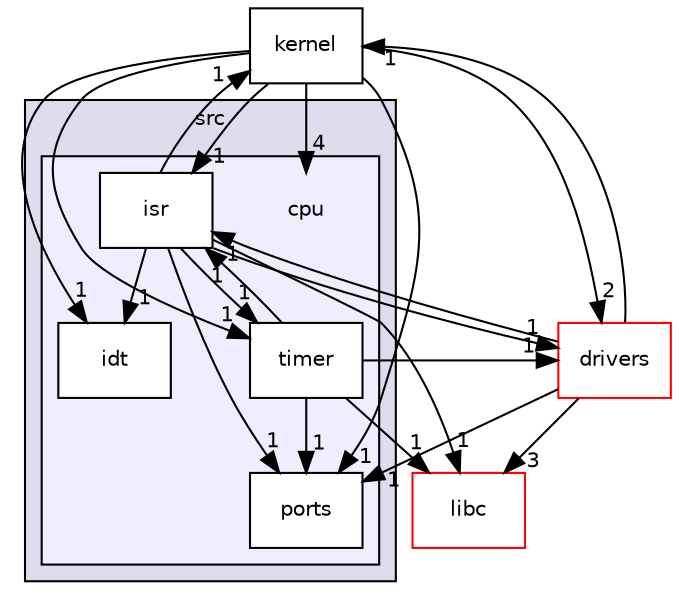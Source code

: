 digraph "cpu" {
  compound=true
  node [ fontsize="10", fontname="Helvetica"];
  edge [ labelfontsize="10", labelfontname="Helvetica"];
  subgraph clusterdir_68267d1309a1af8e8297ef4c3efbcdba {
    graph [ bgcolor="#ddddee", pencolor="black", label="src" fontname="Helvetica", fontsize="10", URL="dir_68267d1309a1af8e8297ef4c3efbcdba.html"]
  subgraph clusterdir_2c61f424fd391396db977702a2beee9a {
    graph [ bgcolor="#eeeeff", pencolor="black", label="" URL="dir_2c61f424fd391396db977702a2beee9a.html"];
    dir_2c61f424fd391396db977702a2beee9a [shape=plaintext label="cpu"];
    dir_b8fba0c08241b0113b084727575db003 [shape=box label="idt" color="black" fillcolor="white" style="filled" URL="dir_b8fba0c08241b0113b084727575db003.html"];
    dir_d85c0bd49d09a08181cca22f1e0ce4ad [shape=box label="isr" color="black" fillcolor="white" style="filled" URL="dir_d85c0bd49d09a08181cca22f1e0ce4ad.html"];
    dir_e266c7f037ab78d14f0ec21f60afd006 [shape=box label="ports" color="black" fillcolor="white" style="filled" URL="dir_e266c7f037ab78d14f0ec21f60afd006.html"];
    dir_d7010e9eafbef0d0e5225c9fde77693d [shape=box label="timer" color="black" fillcolor="white" style="filled" URL="dir_d7010e9eafbef0d0e5225c9fde77693d.html"];
  }
  }
  dir_cbd7f246bdf7dc0a50281a272327e6ed [shape=box label="kernel" URL="dir_cbd7f246bdf7dc0a50281a272327e6ed.html"];
  dir_c718a368270b13c54d94892d20736f45 [shape=box label="drivers" fillcolor="white" style="filled" color="red" URL="dir_c718a368270b13c54d94892d20736f45.html"];
  dir_ee3448fa1dc3d93b4fb7d6fba5be0d5c [shape=box label="libc" fillcolor="white" style="filled" color="red" URL="dir_ee3448fa1dc3d93b4fb7d6fba5be0d5c.html"];
  dir_cbd7f246bdf7dc0a50281a272327e6ed->dir_e266c7f037ab78d14f0ec21f60afd006 [headlabel="1", labeldistance=1.5 headhref="dir_000010_000013.html"];
  dir_cbd7f246bdf7dc0a50281a272327e6ed->dir_d7010e9eafbef0d0e5225c9fde77693d [headlabel="1", labeldistance=1.5 headhref="dir_000010_000015.html"];
  dir_cbd7f246bdf7dc0a50281a272327e6ed->dir_2c61f424fd391396db977702a2beee9a [headlabel="4", labeldistance=1.5 headhref="dir_000010_000007.html"];
  dir_cbd7f246bdf7dc0a50281a272327e6ed->dir_d85c0bd49d09a08181cca22f1e0ce4ad [headlabel="1", labeldistance=1.5 headhref="dir_000010_000009.html"];
  dir_cbd7f246bdf7dc0a50281a272327e6ed->dir_c718a368270b13c54d94892d20736f45 [headlabel="2", labeldistance=1.5 headhref="dir_000010_000003.html"];
  dir_cbd7f246bdf7dc0a50281a272327e6ed->dir_b8fba0c08241b0113b084727575db003 [headlabel="1", labeldistance=1.5 headhref="dir_000010_000008.html"];
  dir_d7010e9eafbef0d0e5225c9fde77693d->dir_e266c7f037ab78d14f0ec21f60afd006 [headlabel="1", labeldistance=1.5 headhref="dir_000015_000013.html"];
  dir_d7010e9eafbef0d0e5225c9fde77693d->dir_d85c0bd49d09a08181cca22f1e0ce4ad [headlabel="1", labeldistance=1.5 headhref="dir_000015_000009.html"];
  dir_d7010e9eafbef0d0e5225c9fde77693d->dir_c718a368270b13c54d94892d20736f45 [headlabel="1", labeldistance=1.5 headhref="dir_000015_000003.html"];
  dir_d7010e9eafbef0d0e5225c9fde77693d->dir_ee3448fa1dc3d93b4fb7d6fba5be0d5c [headlabel="1", labeldistance=1.5 headhref="dir_000015_000005.html"];
  dir_d85c0bd49d09a08181cca22f1e0ce4ad->dir_cbd7f246bdf7dc0a50281a272327e6ed [headlabel="1", labeldistance=1.5 headhref="dir_000009_000010.html"];
  dir_d85c0bd49d09a08181cca22f1e0ce4ad->dir_e266c7f037ab78d14f0ec21f60afd006 [headlabel="1", labeldistance=1.5 headhref="dir_000009_000013.html"];
  dir_d85c0bd49d09a08181cca22f1e0ce4ad->dir_d7010e9eafbef0d0e5225c9fde77693d [headlabel="1", labeldistance=1.5 headhref="dir_000009_000015.html"];
  dir_d85c0bd49d09a08181cca22f1e0ce4ad->dir_c718a368270b13c54d94892d20736f45 [headlabel="1", labeldistance=1.5 headhref="dir_000009_000003.html"];
  dir_d85c0bd49d09a08181cca22f1e0ce4ad->dir_ee3448fa1dc3d93b4fb7d6fba5be0d5c [headlabel="1", labeldistance=1.5 headhref="dir_000009_000005.html"];
  dir_d85c0bd49d09a08181cca22f1e0ce4ad->dir_b8fba0c08241b0113b084727575db003 [headlabel="1", labeldistance=1.5 headhref="dir_000009_000008.html"];
  dir_c718a368270b13c54d94892d20736f45->dir_cbd7f246bdf7dc0a50281a272327e6ed [headlabel="1", labeldistance=1.5 headhref="dir_000003_000010.html"];
  dir_c718a368270b13c54d94892d20736f45->dir_e266c7f037ab78d14f0ec21f60afd006 [headlabel="1", labeldistance=1.5 headhref="dir_000003_000013.html"];
  dir_c718a368270b13c54d94892d20736f45->dir_d85c0bd49d09a08181cca22f1e0ce4ad [headlabel="1", labeldistance=1.5 headhref="dir_000003_000009.html"];
  dir_c718a368270b13c54d94892d20736f45->dir_ee3448fa1dc3d93b4fb7d6fba5be0d5c [headlabel="3", labeldistance=1.5 headhref="dir_000003_000005.html"];
}
